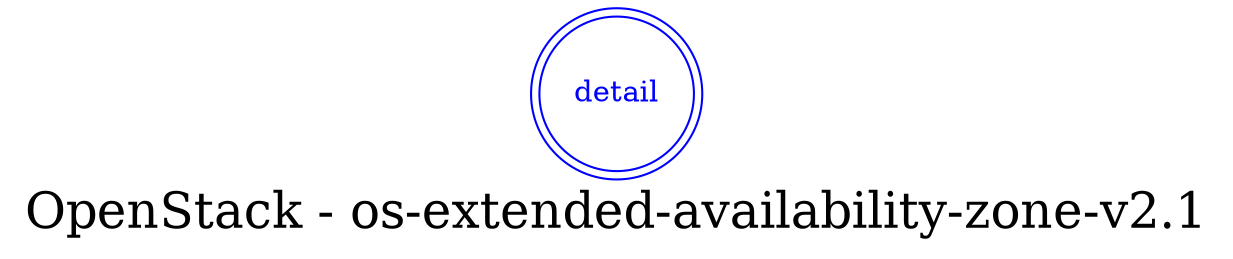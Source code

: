 digraph LexiconGraph {
graph[label="OpenStack - os-extended-availability-zone-v2.1", fontsize=24]
splines=true
"detail" [color=blue, fontcolor=blue, shape=doublecircle]
}
